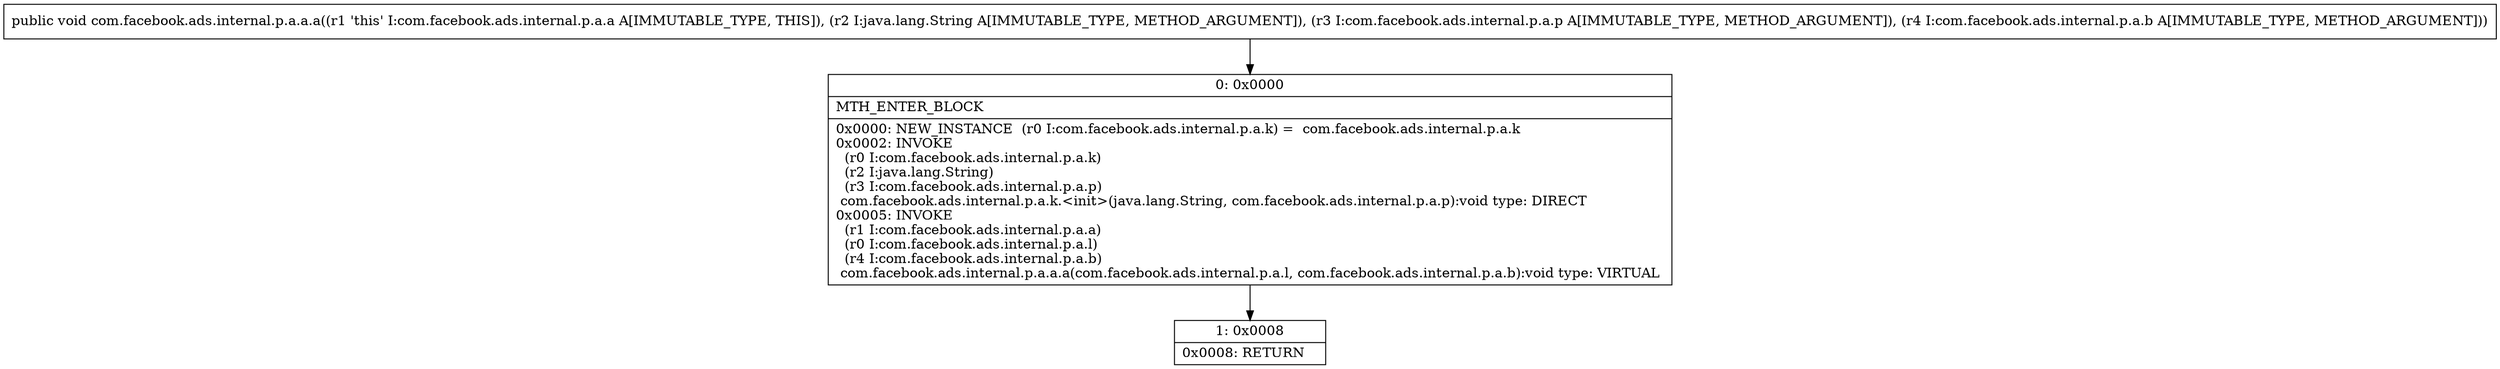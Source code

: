 digraph "CFG forcom.facebook.ads.internal.p.a.a.a(Ljava\/lang\/String;Lcom\/facebook\/ads\/internal\/p\/a\/p;Lcom\/facebook\/ads\/internal\/p\/a\/b;)V" {
Node_0 [shape=record,label="{0\:\ 0x0000|MTH_ENTER_BLOCK\l|0x0000: NEW_INSTANCE  (r0 I:com.facebook.ads.internal.p.a.k) =  com.facebook.ads.internal.p.a.k \l0x0002: INVOKE  \l  (r0 I:com.facebook.ads.internal.p.a.k)\l  (r2 I:java.lang.String)\l  (r3 I:com.facebook.ads.internal.p.a.p)\l com.facebook.ads.internal.p.a.k.\<init\>(java.lang.String, com.facebook.ads.internal.p.a.p):void type: DIRECT \l0x0005: INVOKE  \l  (r1 I:com.facebook.ads.internal.p.a.a)\l  (r0 I:com.facebook.ads.internal.p.a.l)\l  (r4 I:com.facebook.ads.internal.p.a.b)\l com.facebook.ads.internal.p.a.a.a(com.facebook.ads.internal.p.a.l, com.facebook.ads.internal.p.a.b):void type: VIRTUAL \l}"];
Node_1 [shape=record,label="{1\:\ 0x0008|0x0008: RETURN   \l}"];
MethodNode[shape=record,label="{public void com.facebook.ads.internal.p.a.a.a((r1 'this' I:com.facebook.ads.internal.p.a.a A[IMMUTABLE_TYPE, THIS]), (r2 I:java.lang.String A[IMMUTABLE_TYPE, METHOD_ARGUMENT]), (r3 I:com.facebook.ads.internal.p.a.p A[IMMUTABLE_TYPE, METHOD_ARGUMENT]), (r4 I:com.facebook.ads.internal.p.a.b A[IMMUTABLE_TYPE, METHOD_ARGUMENT])) }"];
MethodNode -> Node_0;
Node_0 -> Node_1;
}

